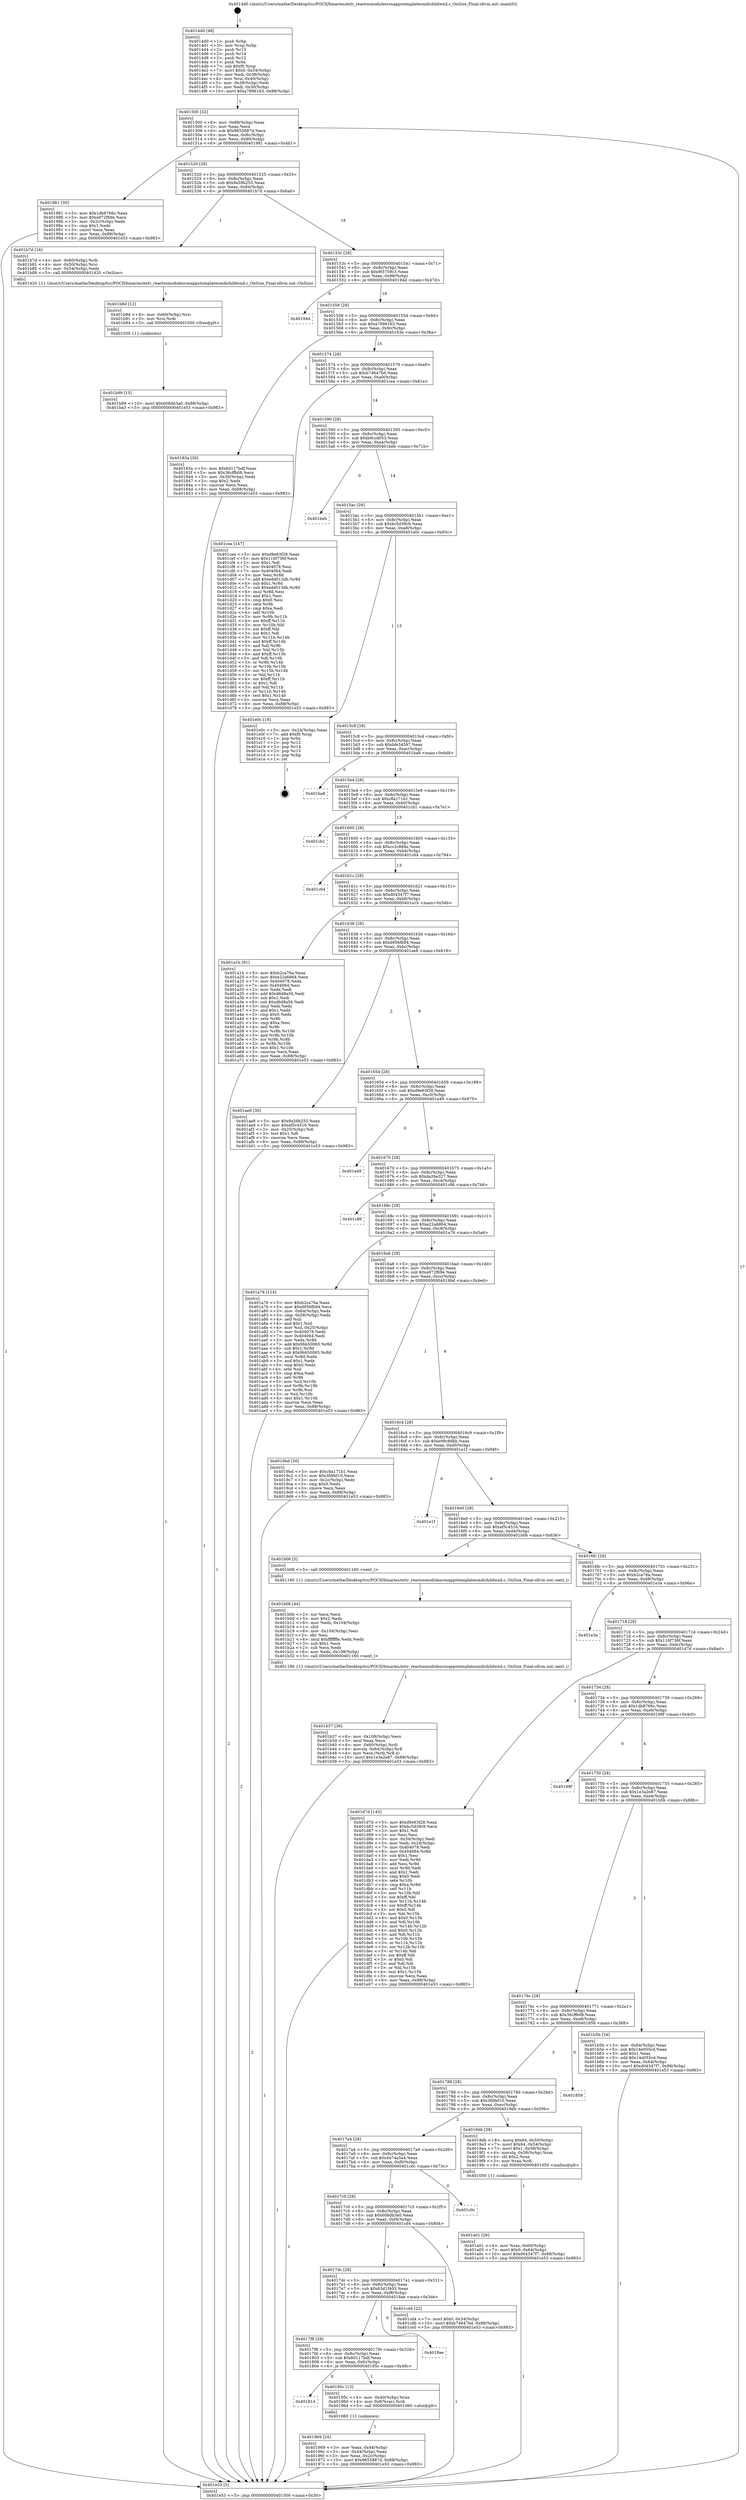 digraph "0x4014d0" {
  label = "0x4014d0 (/mnt/c/Users/mathe/Desktop/tcc/POCII/binaries/extr_reactosmodulesrosappstemplatesmdichildwnd.c_OnSize_Final-ollvm.out::main(0))"
  labelloc = "t"
  node[shape=record]

  Entry [label="",width=0.3,height=0.3,shape=circle,fillcolor=black,style=filled]
  "0x401500" [label="{
     0x401500 [32]\l
     | [instrs]\l
     &nbsp;&nbsp;0x401500 \<+6\>: mov -0x88(%rbp),%eax\l
     &nbsp;&nbsp;0x401506 \<+2\>: mov %eax,%ecx\l
     &nbsp;&nbsp;0x401508 \<+6\>: sub $0x9655887d,%ecx\l
     &nbsp;&nbsp;0x40150e \<+6\>: mov %eax,-0x8c(%rbp)\l
     &nbsp;&nbsp;0x401514 \<+6\>: mov %ecx,-0x90(%rbp)\l
     &nbsp;&nbsp;0x40151a \<+6\>: je 0000000000401981 \<main+0x4b1\>\l
  }"]
  "0x401981" [label="{
     0x401981 [30]\l
     | [instrs]\l
     &nbsp;&nbsp;0x401981 \<+5\>: mov $0x1db8766c,%eax\l
     &nbsp;&nbsp;0x401986 \<+5\>: mov $0xe972f69e,%ecx\l
     &nbsp;&nbsp;0x40198b \<+3\>: mov -0x2c(%rbp),%edx\l
     &nbsp;&nbsp;0x40198e \<+3\>: cmp $0x1,%edx\l
     &nbsp;&nbsp;0x401991 \<+3\>: cmovl %ecx,%eax\l
     &nbsp;&nbsp;0x401994 \<+6\>: mov %eax,-0x88(%rbp)\l
     &nbsp;&nbsp;0x40199a \<+5\>: jmp 0000000000401e53 \<main+0x983\>\l
  }"]
  "0x401520" [label="{
     0x401520 [28]\l
     | [instrs]\l
     &nbsp;&nbsp;0x401520 \<+5\>: jmp 0000000000401525 \<main+0x55\>\l
     &nbsp;&nbsp;0x401525 \<+6\>: mov -0x8c(%rbp),%eax\l
     &nbsp;&nbsp;0x40152b \<+5\>: sub $0x9a59b255,%eax\l
     &nbsp;&nbsp;0x401530 \<+6\>: mov %eax,-0x94(%rbp)\l
     &nbsp;&nbsp;0x401536 \<+6\>: je 0000000000401b7d \<main+0x6ad\>\l
  }"]
  Exit [label="",width=0.3,height=0.3,shape=circle,fillcolor=black,style=filled,peripheries=2]
  "0x401b7d" [label="{
     0x401b7d [16]\l
     | [instrs]\l
     &nbsp;&nbsp;0x401b7d \<+4\>: mov -0x60(%rbp),%rdi\l
     &nbsp;&nbsp;0x401b81 \<+4\>: mov -0x50(%rbp),%rsi\l
     &nbsp;&nbsp;0x401b85 \<+3\>: mov -0x54(%rbp),%edx\l
     &nbsp;&nbsp;0x401b88 \<+5\>: call 0000000000401420 \<OnSize\>\l
     | [calls]\l
     &nbsp;&nbsp;0x401420 \{1\} (/mnt/c/Users/mathe/Desktop/tcc/POCII/binaries/extr_reactosmodulesrosappstemplatesmdichildwnd.c_OnSize_Final-ollvm.out::OnSize)\l
  }"]
  "0x40153c" [label="{
     0x40153c [28]\l
     | [instrs]\l
     &nbsp;&nbsp;0x40153c \<+5\>: jmp 0000000000401541 \<main+0x71\>\l
     &nbsp;&nbsp;0x401541 \<+6\>: mov -0x8c(%rbp),%eax\l
     &nbsp;&nbsp;0x401547 \<+5\>: sub $0x9f3759c3,%eax\l
     &nbsp;&nbsp;0x40154c \<+6\>: mov %eax,-0x98(%rbp)\l
     &nbsp;&nbsp;0x401552 \<+6\>: je 000000000040194d \<main+0x47d\>\l
  }"]
  "0x401b99" [label="{
     0x401b99 [15]\l
     | [instrs]\l
     &nbsp;&nbsp;0x401b99 \<+10\>: movl $0x608db3a0,-0x88(%rbp)\l
     &nbsp;&nbsp;0x401ba3 \<+5\>: jmp 0000000000401e53 \<main+0x983\>\l
  }"]
  "0x40194d" [label="{
     0x40194d\l
  }", style=dashed]
  "0x401558" [label="{
     0x401558 [28]\l
     | [instrs]\l
     &nbsp;&nbsp;0x401558 \<+5\>: jmp 000000000040155d \<main+0x8d\>\l
     &nbsp;&nbsp;0x40155d \<+6\>: mov -0x8c(%rbp),%eax\l
     &nbsp;&nbsp;0x401563 \<+5\>: sub $0xa7896163,%eax\l
     &nbsp;&nbsp;0x401568 \<+6\>: mov %eax,-0x9c(%rbp)\l
     &nbsp;&nbsp;0x40156e \<+6\>: je 000000000040183a \<main+0x36a\>\l
  }"]
  "0x401b8d" [label="{
     0x401b8d [12]\l
     | [instrs]\l
     &nbsp;&nbsp;0x401b8d \<+4\>: mov -0x60(%rbp),%rsi\l
     &nbsp;&nbsp;0x401b91 \<+3\>: mov %rsi,%rdi\l
     &nbsp;&nbsp;0x401b94 \<+5\>: call 0000000000401030 \<free@plt\>\l
     | [calls]\l
     &nbsp;&nbsp;0x401030 \{1\} (unknown)\l
  }"]
  "0x40183a" [label="{
     0x40183a [30]\l
     | [instrs]\l
     &nbsp;&nbsp;0x40183a \<+5\>: mov $0x6d117bdf,%eax\l
     &nbsp;&nbsp;0x40183f \<+5\>: mov $0x36cffb08,%ecx\l
     &nbsp;&nbsp;0x401844 \<+3\>: mov -0x30(%rbp),%edx\l
     &nbsp;&nbsp;0x401847 \<+3\>: cmp $0x2,%edx\l
     &nbsp;&nbsp;0x40184a \<+3\>: cmovne %ecx,%eax\l
     &nbsp;&nbsp;0x40184d \<+6\>: mov %eax,-0x88(%rbp)\l
     &nbsp;&nbsp;0x401853 \<+5\>: jmp 0000000000401e53 \<main+0x983\>\l
  }"]
  "0x401574" [label="{
     0x401574 [28]\l
     | [instrs]\l
     &nbsp;&nbsp;0x401574 \<+5\>: jmp 0000000000401579 \<main+0xa9\>\l
     &nbsp;&nbsp;0x401579 \<+6\>: mov -0x8c(%rbp),%eax\l
     &nbsp;&nbsp;0x40157f \<+5\>: sub $0xb74647bd,%eax\l
     &nbsp;&nbsp;0x401584 \<+6\>: mov %eax,-0xa0(%rbp)\l
     &nbsp;&nbsp;0x40158a \<+6\>: je 0000000000401cea \<main+0x81a\>\l
  }"]
  "0x401e53" [label="{
     0x401e53 [5]\l
     | [instrs]\l
     &nbsp;&nbsp;0x401e53 \<+5\>: jmp 0000000000401500 \<main+0x30\>\l
  }"]
  "0x4014d0" [label="{
     0x4014d0 [48]\l
     | [instrs]\l
     &nbsp;&nbsp;0x4014d0 \<+1\>: push %rbp\l
     &nbsp;&nbsp;0x4014d1 \<+3\>: mov %rsp,%rbp\l
     &nbsp;&nbsp;0x4014d4 \<+2\>: push %r15\l
     &nbsp;&nbsp;0x4014d6 \<+2\>: push %r14\l
     &nbsp;&nbsp;0x4014d8 \<+2\>: push %r12\l
     &nbsp;&nbsp;0x4014da \<+1\>: push %rbx\l
     &nbsp;&nbsp;0x4014db \<+7\>: sub $0xf0,%rsp\l
     &nbsp;&nbsp;0x4014e2 \<+7\>: movl $0x0,-0x34(%rbp)\l
     &nbsp;&nbsp;0x4014e9 \<+3\>: mov %edi,-0x38(%rbp)\l
     &nbsp;&nbsp;0x4014ec \<+4\>: mov %rsi,-0x40(%rbp)\l
     &nbsp;&nbsp;0x4014f0 \<+3\>: mov -0x38(%rbp),%edi\l
     &nbsp;&nbsp;0x4014f3 \<+3\>: mov %edi,-0x30(%rbp)\l
     &nbsp;&nbsp;0x4014f6 \<+10\>: movl $0xa7896163,-0x88(%rbp)\l
  }"]
  "0x401b37" [label="{
     0x401b37 [36]\l
     | [instrs]\l
     &nbsp;&nbsp;0x401b37 \<+6\>: mov -0x108(%rbp),%ecx\l
     &nbsp;&nbsp;0x401b3d \<+3\>: imul %eax,%ecx\l
     &nbsp;&nbsp;0x401b40 \<+4\>: mov -0x60(%rbp),%rdi\l
     &nbsp;&nbsp;0x401b44 \<+4\>: movslq -0x64(%rbp),%r8\l
     &nbsp;&nbsp;0x401b48 \<+4\>: mov %ecx,(%rdi,%r8,4)\l
     &nbsp;&nbsp;0x401b4c \<+10\>: movl $0x1e3a2e87,-0x88(%rbp)\l
     &nbsp;&nbsp;0x401b56 \<+5\>: jmp 0000000000401e53 \<main+0x983\>\l
  }"]
  "0x401cea" [label="{
     0x401cea [147]\l
     | [instrs]\l
     &nbsp;&nbsp;0x401cea \<+5\>: mov $0xd9e63f28,%eax\l
     &nbsp;&nbsp;0x401cef \<+5\>: mov $0x116f736f,%ecx\l
     &nbsp;&nbsp;0x401cf4 \<+2\>: mov $0x1,%dl\l
     &nbsp;&nbsp;0x401cf6 \<+7\>: mov 0x404078,%esi\l
     &nbsp;&nbsp;0x401cfd \<+7\>: mov 0x404064,%edi\l
     &nbsp;&nbsp;0x401d04 \<+3\>: mov %esi,%r8d\l
     &nbsp;&nbsp;0x401d07 \<+7\>: add $0xedd013db,%r8d\l
     &nbsp;&nbsp;0x401d0e \<+4\>: sub $0x1,%r8d\l
     &nbsp;&nbsp;0x401d12 \<+7\>: sub $0xedd013db,%r8d\l
     &nbsp;&nbsp;0x401d19 \<+4\>: imul %r8d,%esi\l
     &nbsp;&nbsp;0x401d1d \<+3\>: and $0x1,%esi\l
     &nbsp;&nbsp;0x401d20 \<+3\>: cmp $0x0,%esi\l
     &nbsp;&nbsp;0x401d23 \<+4\>: sete %r9b\l
     &nbsp;&nbsp;0x401d27 \<+3\>: cmp $0xa,%edi\l
     &nbsp;&nbsp;0x401d2a \<+4\>: setl %r10b\l
     &nbsp;&nbsp;0x401d2e \<+3\>: mov %r9b,%r11b\l
     &nbsp;&nbsp;0x401d31 \<+4\>: xor $0xff,%r11b\l
     &nbsp;&nbsp;0x401d35 \<+3\>: mov %r10b,%bl\l
     &nbsp;&nbsp;0x401d38 \<+3\>: xor $0xff,%bl\l
     &nbsp;&nbsp;0x401d3b \<+3\>: xor $0x1,%dl\l
     &nbsp;&nbsp;0x401d3e \<+3\>: mov %r11b,%r14b\l
     &nbsp;&nbsp;0x401d41 \<+4\>: and $0xff,%r14b\l
     &nbsp;&nbsp;0x401d45 \<+3\>: and %dl,%r9b\l
     &nbsp;&nbsp;0x401d48 \<+3\>: mov %bl,%r15b\l
     &nbsp;&nbsp;0x401d4b \<+4\>: and $0xff,%r15b\l
     &nbsp;&nbsp;0x401d4f \<+3\>: and %dl,%r10b\l
     &nbsp;&nbsp;0x401d52 \<+3\>: or %r9b,%r14b\l
     &nbsp;&nbsp;0x401d55 \<+3\>: or %r10b,%r15b\l
     &nbsp;&nbsp;0x401d58 \<+3\>: xor %r15b,%r14b\l
     &nbsp;&nbsp;0x401d5b \<+3\>: or %bl,%r11b\l
     &nbsp;&nbsp;0x401d5e \<+4\>: xor $0xff,%r11b\l
     &nbsp;&nbsp;0x401d62 \<+3\>: or $0x1,%dl\l
     &nbsp;&nbsp;0x401d65 \<+3\>: and %dl,%r11b\l
     &nbsp;&nbsp;0x401d68 \<+3\>: or %r11b,%r14b\l
     &nbsp;&nbsp;0x401d6b \<+4\>: test $0x1,%r14b\l
     &nbsp;&nbsp;0x401d6f \<+3\>: cmovne %ecx,%eax\l
     &nbsp;&nbsp;0x401d72 \<+6\>: mov %eax,-0x88(%rbp)\l
     &nbsp;&nbsp;0x401d78 \<+5\>: jmp 0000000000401e53 \<main+0x983\>\l
  }"]
  "0x401590" [label="{
     0x401590 [28]\l
     | [instrs]\l
     &nbsp;&nbsp;0x401590 \<+5\>: jmp 0000000000401595 \<main+0xc5\>\l
     &nbsp;&nbsp;0x401595 \<+6\>: mov -0x8c(%rbp),%eax\l
     &nbsp;&nbsp;0x40159b \<+5\>: sub $0xb9ccd053,%eax\l
     &nbsp;&nbsp;0x4015a0 \<+6\>: mov %eax,-0xa4(%rbp)\l
     &nbsp;&nbsp;0x4015a6 \<+6\>: je 0000000000401beb \<main+0x71b\>\l
  }"]
  "0x401b0b" [label="{
     0x401b0b [44]\l
     | [instrs]\l
     &nbsp;&nbsp;0x401b0b \<+2\>: xor %ecx,%ecx\l
     &nbsp;&nbsp;0x401b0d \<+5\>: mov $0x2,%edx\l
     &nbsp;&nbsp;0x401b12 \<+6\>: mov %edx,-0x104(%rbp)\l
     &nbsp;&nbsp;0x401b18 \<+1\>: cltd\l
     &nbsp;&nbsp;0x401b19 \<+6\>: mov -0x104(%rbp),%esi\l
     &nbsp;&nbsp;0x401b1f \<+2\>: idiv %esi\l
     &nbsp;&nbsp;0x401b21 \<+6\>: imul $0xfffffffe,%edx,%edx\l
     &nbsp;&nbsp;0x401b27 \<+3\>: sub $0x1,%ecx\l
     &nbsp;&nbsp;0x401b2a \<+2\>: sub %ecx,%edx\l
     &nbsp;&nbsp;0x401b2c \<+6\>: mov %edx,-0x108(%rbp)\l
     &nbsp;&nbsp;0x401b32 \<+5\>: call 0000000000401160 \<next_i\>\l
     | [calls]\l
     &nbsp;&nbsp;0x401160 \{1\} (/mnt/c/Users/mathe/Desktop/tcc/POCII/binaries/extr_reactosmodulesrosappstemplatesmdichildwnd.c_OnSize_Final-ollvm.out::next_i)\l
  }"]
  "0x401beb" [label="{
     0x401beb\l
  }", style=dashed]
  "0x4015ac" [label="{
     0x4015ac [28]\l
     | [instrs]\l
     &nbsp;&nbsp;0x4015ac \<+5\>: jmp 00000000004015b1 \<main+0xe1\>\l
     &nbsp;&nbsp;0x4015b1 \<+6\>: mov -0x8c(%rbp),%eax\l
     &nbsp;&nbsp;0x4015b7 \<+5\>: sub $0xbc5d39c9,%eax\l
     &nbsp;&nbsp;0x4015bc \<+6\>: mov %eax,-0xa8(%rbp)\l
     &nbsp;&nbsp;0x4015c2 \<+6\>: je 0000000000401e0c \<main+0x93c\>\l
  }"]
  "0x401a01" [label="{
     0x401a01 [26]\l
     | [instrs]\l
     &nbsp;&nbsp;0x401a01 \<+4\>: mov %rax,-0x60(%rbp)\l
     &nbsp;&nbsp;0x401a05 \<+7\>: movl $0x0,-0x64(%rbp)\l
     &nbsp;&nbsp;0x401a0c \<+10\>: movl $0xd04347f7,-0x88(%rbp)\l
     &nbsp;&nbsp;0x401a16 \<+5\>: jmp 0000000000401e53 \<main+0x983\>\l
  }"]
  "0x401e0c" [label="{
     0x401e0c [19]\l
     | [instrs]\l
     &nbsp;&nbsp;0x401e0c \<+3\>: mov -0x24(%rbp),%eax\l
     &nbsp;&nbsp;0x401e0f \<+7\>: add $0xf0,%rsp\l
     &nbsp;&nbsp;0x401e16 \<+1\>: pop %rbx\l
     &nbsp;&nbsp;0x401e17 \<+2\>: pop %r12\l
     &nbsp;&nbsp;0x401e19 \<+2\>: pop %r14\l
     &nbsp;&nbsp;0x401e1b \<+2\>: pop %r15\l
     &nbsp;&nbsp;0x401e1d \<+1\>: pop %rbp\l
     &nbsp;&nbsp;0x401e1e \<+1\>: ret\l
  }"]
  "0x4015c8" [label="{
     0x4015c8 [28]\l
     | [instrs]\l
     &nbsp;&nbsp;0x4015c8 \<+5\>: jmp 00000000004015cd \<main+0xfd\>\l
     &nbsp;&nbsp;0x4015cd \<+6\>: mov -0x8c(%rbp),%eax\l
     &nbsp;&nbsp;0x4015d3 \<+5\>: sub $0xbfe34597,%eax\l
     &nbsp;&nbsp;0x4015d8 \<+6\>: mov %eax,-0xac(%rbp)\l
     &nbsp;&nbsp;0x4015de \<+6\>: je 0000000000401ba8 \<main+0x6d8\>\l
  }"]
  "0x401969" [label="{
     0x401969 [24]\l
     | [instrs]\l
     &nbsp;&nbsp;0x401969 \<+3\>: mov %eax,-0x44(%rbp)\l
     &nbsp;&nbsp;0x40196c \<+3\>: mov -0x44(%rbp),%eax\l
     &nbsp;&nbsp;0x40196f \<+3\>: mov %eax,-0x2c(%rbp)\l
     &nbsp;&nbsp;0x401972 \<+10\>: movl $0x9655887d,-0x88(%rbp)\l
     &nbsp;&nbsp;0x40197c \<+5\>: jmp 0000000000401e53 \<main+0x983\>\l
  }"]
  "0x401ba8" [label="{
     0x401ba8\l
  }", style=dashed]
  "0x4015e4" [label="{
     0x4015e4 [28]\l
     | [instrs]\l
     &nbsp;&nbsp;0x4015e4 \<+5\>: jmp 00000000004015e9 \<main+0x119\>\l
     &nbsp;&nbsp;0x4015e9 \<+6\>: mov -0x8c(%rbp),%eax\l
     &nbsp;&nbsp;0x4015ef \<+5\>: sub $0xc8a171b1,%eax\l
     &nbsp;&nbsp;0x4015f4 \<+6\>: mov %eax,-0xb0(%rbp)\l
     &nbsp;&nbsp;0x4015fa \<+6\>: je 0000000000401cb1 \<main+0x7e1\>\l
  }"]
  "0x401814" [label="{
     0x401814\l
  }", style=dashed]
  "0x401cb1" [label="{
     0x401cb1\l
  }", style=dashed]
  "0x401600" [label="{
     0x401600 [28]\l
     | [instrs]\l
     &nbsp;&nbsp;0x401600 \<+5\>: jmp 0000000000401605 \<main+0x135\>\l
     &nbsp;&nbsp;0x401605 \<+6\>: mov -0x8c(%rbp),%eax\l
     &nbsp;&nbsp;0x40160b \<+5\>: sub $0xcc2c884e,%eax\l
     &nbsp;&nbsp;0x401610 \<+6\>: mov %eax,-0xb4(%rbp)\l
     &nbsp;&nbsp;0x401616 \<+6\>: je 0000000000401c64 \<main+0x794\>\l
  }"]
  "0x40195c" [label="{
     0x40195c [13]\l
     | [instrs]\l
     &nbsp;&nbsp;0x40195c \<+4\>: mov -0x40(%rbp),%rax\l
     &nbsp;&nbsp;0x401960 \<+4\>: mov 0x8(%rax),%rdi\l
     &nbsp;&nbsp;0x401964 \<+5\>: call 0000000000401060 \<atoi@plt\>\l
     | [calls]\l
     &nbsp;&nbsp;0x401060 \{1\} (unknown)\l
  }"]
  "0x401c64" [label="{
     0x401c64\l
  }", style=dashed]
  "0x40161c" [label="{
     0x40161c [28]\l
     | [instrs]\l
     &nbsp;&nbsp;0x40161c \<+5\>: jmp 0000000000401621 \<main+0x151\>\l
     &nbsp;&nbsp;0x401621 \<+6\>: mov -0x8c(%rbp),%eax\l
     &nbsp;&nbsp;0x401627 \<+5\>: sub $0xd04347f7,%eax\l
     &nbsp;&nbsp;0x40162c \<+6\>: mov %eax,-0xb8(%rbp)\l
     &nbsp;&nbsp;0x401632 \<+6\>: je 0000000000401a1b \<main+0x54b\>\l
  }"]
  "0x4017f8" [label="{
     0x4017f8 [28]\l
     | [instrs]\l
     &nbsp;&nbsp;0x4017f8 \<+5\>: jmp 00000000004017fd \<main+0x32d\>\l
     &nbsp;&nbsp;0x4017fd \<+6\>: mov -0x8c(%rbp),%eax\l
     &nbsp;&nbsp;0x401803 \<+5\>: sub $0x6d117bdf,%eax\l
     &nbsp;&nbsp;0x401808 \<+6\>: mov %eax,-0xfc(%rbp)\l
     &nbsp;&nbsp;0x40180e \<+6\>: je 000000000040195c \<main+0x48c\>\l
  }"]
  "0x401a1b" [label="{
     0x401a1b [91]\l
     | [instrs]\l
     &nbsp;&nbsp;0x401a1b \<+5\>: mov $0xb2ca76a,%eax\l
     &nbsp;&nbsp;0x401a20 \<+5\>: mov $0xe22a6864,%ecx\l
     &nbsp;&nbsp;0x401a25 \<+7\>: mov 0x404078,%edx\l
     &nbsp;&nbsp;0x401a2c \<+7\>: mov 0x404064,%esi\l
     &nbsp;&nbsp;0x401a33 \<+2\>: mov %edx,%edi\l
     &nbsp;&nbsp;0x401a35 \<+6\>: add $0xd6d8a56,%edi\l
     &nbsp;&nbsp;0x401a3b \<+3\>: sub $0x1,%edi\l
     &nbsp;&nbsp;0x401a3e \<+6\>: sub $0xd6d8a56,%edi\l
     &nbsp;&nbsp;0x401a44 \<+3\>: imul %edi,%edx\l
     &nbsp;&nbsp;0x401a47 \<+3\>: and $0x1,%edx\l
     &nbsp;&nbsp;0x401a4a \<+3\>: cmp $0x0,%edx\l
     &nbsp;&nbsp;0x401a4d \<+4\>: sete %r8b\l
     &nbsp;&nbsp;0x401a51 \<+3\>: cmp $0xa,%esi\l
     &nbsp;&nbsp;0x401a54 \<+4\>: setl %r9b\l
     &nbsp;&nbsp;0x401a58 \<+3\>: mov %r8b,%r10b\l
     &nbsp;&nbsp;0x401a5b \<+3\>: and %r9b,%r10b\l
     &nbsp;&nbsp;0x401a5e \<+3\>: xor %r9b,%r8b\l
     &nbsp;&nbsp;0x401a61 \<+3\>: or %r8b,%r10b\l
     &nbsp;&nbsp;0x401a64 \<+4\>: test $0x1,%r10b\l
     &nbsp;&nbsp;0x401a68 \<+3\>: cmovne %ecx,%eax\l
     &nbsp;&nbsp;0x401a6b \<+6\>: mov %eax,-0x88(%rbp)\l
     &nbsp;&nbsp;0x401a71 \<+5\>: jmp 0000000000401e53 \<main+0x983\>\l
  }"]
  "0x401638" [label="{
     0x401638 [28]\l
     | [instrs]\l
     &nbsp;&nbsp;0x401638 \<+5\>: jmp 000000000040163d \<main+0x16d\>\l
     &nbsp;&nbsp;0x40163d \<+6\>: mov -0x8c(%rbp),%eax\l
     &nbsp;&nbsp;0x401643 \<+5\>: sub $0xd956fb94,%eax\l
     &nbsp;&nbsp;0x401648 \<+6\>: mov %eax,-0xbc(%rbp)\l
     &nbsp;&nbsp;0x40164e \<+6\>: je 0000000000401ae8 \<main+0x618\>\l
  }"]
  "0x4018ae" [label="{
     0x4018ae\l
  }", style=dashed]
  "0x401ae8" [label="{
     0x401ae8 [30]\l
     | [instrs]\l
     &nbsp;&nbsp;0x401ae8 \<+5\>: mov $0x9a59b255,%eax\l
     &nbsp;&nbsp;0x401aed \<+5\>: mov $0xef5c4516,%ecx\l
     &nbsp;&nbsp;0x401af2 \<+3\>: mov -0x25(%rbp),%dl\l
     &nbsp;&nbsp;0x401af5 \<+3\>: test $0x1,%dl\l
     &nbsp;&nbsp;0x401af8 \<+3\>: cmovne %ecx,%eax\l
     &nbsp;&nbsp;0x401afb \<+6\>: mov %eax,-0x88(%rbp)\l
     &nbsp;&nbsp;0x401b01 \<+5\>: jmp 0000000000401e53 \<main+0x983\>\l
  }"]
  "0x401654" [label="{
     0x401654 [28]\l
     | [instrs]\l
     &nbsp;&nbsp;0x401654 \<+5\>: jmp 0000000000401659 \<main+0x189\>\l
     &nbsp;&nbsp;0x401659 \<+6\>: mov -0x8c(%rbp),%eax\l
     &nbsp;&nbsp;0x40165f \<+5\>: sub $0xd9e63f28,%eax\l
     &nbsp;&nbsp;0x401664 \<+6\>: mov %eax,-0xc0(%rbp)\l
     &nbsp;&nbsp;0x40166a \<+6\>: je 0000000000401e49 \<main+0x979\>\l
  }"]
  "0x4017dc" [label="{
     0x4017dc [28]\l
     | [instrs]\l
     &nbsp;&nbsp;0x4017dc \<+5\>: jmp 00000000004017e1 \<main+0x311\>\l
     &nbsp;&nbsp;0x4017e1 \<+6\>: mov -0x8c(%rbp),%eax\l
     &nbsp;&nbsp;0x4017e7 \<+5\>: sub $0x63d1f403,%eax\l
     &nbsp;&nbsp;0x4017ec \<+6\>: mov %eax,-0xf8(%rbp)\l
     &nbsp;&nbsp;0x4017f2 \<+6\>: je 00000000004018ae \<main+0x3de\>\l
  }"]
  "0x401e49" [label="{
     0x401e49\l
  }", style=dashed]
  "0x401670" [label="{
     0x401670 [28]\l
     | [instrs]\l
     &nbsp;&nbsp;0x401670 \<+5\>: jmp 0000000000401675 \<main+0x1a5\>\l
     &nbsp;&nbsp;0x401675 \<+6\>: mov -0x8c(%rbp),%eax\l
     &nbsp;&nbsp;0x40167b \<+5\>: sub $0xda26e327,%eax\l
     &nbsp;&nbsp;0x401680 \<+6\>: mov %eax,-0xc4(%rbp)\l
     &nbsp;&nbsp;0x401686 \<+6\>: je 0000000000401c86 \<main+0x7b6\>\l
  }"]
  "0x401cd4" [label="{
     0x401cd4 [22]\l
     | [instrs]\l
     &nbsp;&nbsp;0x401cd4 \<+7\>: movl $0x0,-0x34(%rbp)\l
     &nbsp;&nbsp;0x401cdb \<+10\>: movl $0xb74647bd,-0x88(%rbp)\l
     &nbsp;&nbsp;0x401ce5 \<+5\>: jmp 0000000000401e53 \<main+0x983\>\l
  }"]
  "0x401c86" [label="{
     0x401c86\l
  }", style=dashed]
  "0x40168c" [label="{
     0x40168c [28]\l
     | [instrs]\l
     &nbsp;&nbsp;0x40168c \<+5\>: jmp 0000000000401691 \<main+0x1c1\>\l
     &nbsp;&nbsp;0x401691 \<+6\>: mov -0x8c(%rbp),%eax\l
     &nbsp;&nbsp;0x401697 \<+5\>: sub $0xe22a6864,%eax\l
     &nbsp;&nbsp;0x40169c \<+6\>: mov %eax,-0xc8(%rbp)\l
     &nbsp;&nbsp;0x4016a2 \<+6\>: je 0000000000401a76 \<main+0x5a6\>\l
  }"]
  "0x4017c0" [label="{
     0x4017c0 [28]\l
     | [instrs]\l
     &nbsp;&nbsp;0x4017c0 \<+5\>: jmp 00000000004017c5 \<main+0x2f5\>\l
     &nbsp;&nbsp;0x4017c5 \<+6\>: mov -0x8c(%rbp),%eax\l
     &nbsp;&nbsp;0x4017cb \<+5\>: sub $0x608db3a0,%eax\l
     &nbsp;&nbsp;0x4017d0 \<+6\>: mov %eax,-0xf4(%rbp)\l
     &nbsp;&nbsp;0x4017d6 \<+6\>: je 0000000000401cd4 \<main+0x804\>\l
  }"]
  "0x401a76" [label="{
     0x401a76 [114]\l
     | [instrs]\l
     &nbsp;&nbsp;0x401a76 \<+5\>: mov $0xb2ca76a,%eax\l
     &nbsp;&nbsp;0x401a7b \<+5\>: mov $0xd956fb94,%ecx\l
     &nbsp;&nbsp;0x401a80 \<+3\>: mov -0x64(%rbp),%edx\l
     &nbsp;&nbsp;0x401a83 \<+3\>: cmp -0x58(%rbp),%edx\l
     &nbsp;&nbsp;0x401a86 \<+4\>: setl %sil\l
     &nbsp;&nbsp;0x401a8a \<+4\>: and $0x1,%sil\l
     &nbsp;&nbsp;0x401a8e \<+4\>: mov %sil,-0x25(%rbp)\l
     &nbsp;&nbsp;0x401a92 \<+7\>: mov 0x404078,%edx\l
     &nbsp;&nbsp;0x401a99 \<+7\>: mov 0x404064,%edi\l
     &nbsp;&nbsp;0x401aa0 \<+3\>: mov %edx,%r8d\l
     &nbsp;&nbsp;0x401aa3 \<+7\>: add $0x9bb50065,%r8d\l
     &nbsp;&nbsp;0x401aaa \<+4\>: sub $0x1,%r8d\l
     &nbsp;&nbsp;0x401aae \<+7\>: sub $0x9bb50065,%r8d\l
     &nbsp;&nbsp;0x401ab5 \<+4\>: imul %r8d,%edx\l
     &nbsp;&nbsp;0x401ab9 \<+3\>: and $0x1,%edx\l
     &nbsp;&nbsp;0x401abc \<+3\>: cmp $0x0,%edx\l
     &nbsp;&nbsp;0x401abf \<+4\>: sete %sil\l
     &nbsp;&nbsp;0x401ac3 \<+3\>: cmp $0xa,%edi\l
     &nbsp;&nbsp;0x401ac6 \<+4\>: setl %r9b\l
     &nbsp;&nbsp;0x401aca \<+3\>: mov %sil,%r10b\l
     &nbsp;&nbsp;0x401acd \<+3\>: and %r9b,%r10b\l
     &nbsp;&nbsp;0x401ad0 \<+3\>: xor %r9b,%sil\l
     &nbsp;&nbsp;0x401ad3 \<+3\>: or %sil,%r10b\l
     &nbsp;&nbsp;0x401ad6 \<+4\>: test $0x1,%r10b\l
     &nbsp;&nbsp;0x401ada \<+3\>: cmovne %ecx,%eax\l
     &nbsp;&nbsp;0x401add \<+6\>: mov %eax,-0x88(%rbp)\l
     &nbsp;&nbsp;0x401ae3 \<+5\>: jmp 0000000000401e53 \<main+0x983\>\l
  }"]
  "0x4016a8" [label="{
     0x4016a8 [28]\l
     | [instrs]\l
     &nbsp;&nbsp;0x4016a8 \<+5\>: jmp 00000000004016ad \<main+0x1dd\>\l
     &nbsp;&nbsp;0x4016ad \<+6\>: mov -0x8c(%rbp),%eax\l
     &nbsp;&nbsp;0x4016b3 \<+5\>: sub $0xe972f69e,%eax\l
     &nbsp;&nbsp;0x4016b8 \<+6\>: mov %eax,-0xcc(%rbp)\l
     &nbsp;&nbsp;0x4016be \<+6\>: je 00000000004019bd \<main+0x4ed\>\l
  }"]
  "0x401c0c" [label="{
     0x401c0c\l
  }", style=dashed]
  "0x4019bd" [label="{
     0x4019bd [30]\l
     | [instrs]\l
     &nbsp;&nbsp;0x4019bd \<+5\>: mov $0xc8a171b1,%eax\l
     &nbsp;&nbsp;0x4019c2 \<+5\>: mov $0x3fdfef10,%ecx\l
     &nbsp;&nbsp;0x4019c7 \<+3\>: mov -0x2c(%rbp),%edx\l
     &nbsp;&nbsp;0x4019ca \<+3\>: cmp $0x0,%edx\l
     &nbsp;&nbsp;0x4019cd \<+3\>: cmove %ecx,%eax\l
     &nbsp;&nbsp;0x4019d0 \<+6\>: mov %eax,-0x88(%rbp)\l
     &nbsp;&nbsp;0x4019d6 \<+5\>: jmp 0000000000401e53 \<main+0x983\>\l
  }"]
  "0x4016c4" [label="{
     0x4016c4 [28]\l
     | [instrs]\l
     &nbsp;&nbsp;0x4016c4 \<+5\>: jmp 00000000004016c9 \<main+0x1f9\>\l
     &nbsp;&nbsp;0x4016c9 \<+6\>: mov -0x8c(%rbp),%eax\l
     &nbsp;&nbsp;0x4016cf \<+5\>: sub $0xe99c8dbb,%eax\l
     &nbsp;&nbsp;0x4016d4 \<+6\>: mov %eax,-0xd0(%rbp)\l
     &nbsp;&nbsp;0x4016da \<+6\>: je 0000000000401e1f \<main+0x94f\>\l
  }"]
  "0x4017a4" [label="{
     0x4017a4 [28]\l
     | [instrs]\l
     &nbsp;&nbsp;0x4017a4 \<+5\>: jmp 00000000004017a9 \<main+0x2d9\>\l
     &nbsp;&nbsp;0x4017a9 \<+6\>: mov -0x8c(%rbp),%eax\l
     &nbsp;&nbsp;0x4017af \<+5\>: sub $0x4474a5a4,%eax\l
     &nbsp;&nbsp;0x4017b4 \<+6\>: mov %eax,-0xf0(%rbp)\l
     &nbsp;&nbsp;0x4017ba \<+6\>: je 0000000000401c0c \<main+0x73c\>\l
  }"]
  "0x401e1f" [label="{
     0x401e1f\l
  }", style=dashed]
  "0x4016e0" [label="{
     0x4016e0 [28]\l
     | [instrs]\l
     &nbsp;&nbsp;0x4016e0 \<+5\>: jmp 00000000004016e5 \<main+0x215\>\l
     &nbsp;&nbsp;0x4016e5 \<+6\>: mov -0x8c(%rbp),%eax\l
     &nbsp;&nbsp;0x4016eb \<+5\>: sub $0xef5c4516,%eax\l
     &nbsp;&nbsp;0x4016f0 \<+6\>: mov %eax,-0xd4(%rbp)\l
     &nbsp;&nbsp;0x4016f6 \<+6\>: je 0000000000401b06 \<main+0x636\>\l
  }"]
  "0x4019db" [label="{
     0x4019db [38]\l
     | [instrs]\l
     &nbsp;&nbsp;0x4019db \<+8\>: movq $0x64,-0x50(%rbp)\l
     &nbsp;&nbsp;0x4019e3 \<+7\>: movl $0x64,-0x54(%rbp)\l
     &nbsp;&nbsp;0x4019ea \<+7\>: movl $0x1,-0x58(%rbp)\l
     &nbsp;&nbsp;0x4019f1 \<+4\>: movslq -0x58(%rbp),%rax\l
     &nbsp;&nbsp;0x4019f5 \<+4\>: shl $0x2,%rax\l
     &nbsp;&nbsp;0x4019f9 \<+3\>: mov %rax,%rdi\l
     &nbsp;&nbsp;0x4019fc \<+5\>: call 0000000000401050 \<malloc@plt\>\l
     | [calls]\l
     &nbsp;&nbsp;0x401050 \{1\} (unknown)\l
  }"]
  "0x401b06" [label="{
     0x401b06 [5]\l
     | [instrs]\l
     &nbsp;&nbsp;0x401b06 \<+5\>: call 0000000000401160 \<next_i\>\l
     | [calls]\l
     &nbsp;&nbsp;0x401160 \{1\} (/mnt/c/Users/mathe/Desktop/tcc/POCII/binaries/extr_reactosmodulesrosappstemplatesmdichildwnd.c_OnSize_Final-ollvm.out::next_i)\l
  }"]
  "0x4016fc" [label="{
     0x4016fc [28]\l
     | [instrs]\l
     &nbsp;&nbsp;0x4016fc \<+5\>: jmp 0000000000401701 \<main+0x231\>\l
     &nbsp;&nbsp;0x401701 \<+6\>: mov -0x8c(%rbp),%eax\l
     &nbsp;&nbsp;0x401707 \<+5\>: sub $0xb2ca76a,%eax\l
     &nbsp;&nbsp;0x40170c \<+6\>: mov %eax,-0xd8(%rbp)\l
     &nbsp;&nbsp;0x401712 \<+6\>: je 0000000000401e3a \<main+0x96a\>\l
  }"]
  "0x401788" [label="{
     0x401788 [28]\l
     | [instrs]\l
     &nbsp;&nbsp;0x401788 \<+5\>: jmp 000000000040178d \<main+0x2bd\>\l
     &nbsp;&nbsp;0x40178d \<+6\>: mov -0x8c(%rbp),%eax\l
     &nbsp;&nbsp;0x401793 \<+5\>: sub $0x3fdfef10,%eax\l
     &nbsp;&nbsp;0x401798 \<+6\>: mov %eax,-0xec(%rbp)\l
     &nbsp;&nbsp;0x40179e \<+6\>: je 00000000004019db \<main+0x50b\>\l
  }"]
  "0x401e3a" [label="{
     0x401e3a\l
  }", style=dashed]
  "0x401718" [label="{
     0x401718 [28]\l
     | [instrs]\l
     &nbsp;&nbsp;0x401718 \<+5\>: jmp 000000000040171d \<main+0x24d\>\l
     &nbsp;&nbsp;0x40171d \<+6\>: mov -0x8c(%rbp),%eax\l
     &nbsp;&nbsp;0x401723 \<+5\>: sub $0x116f736f,%eax\l
     &nbsp;&nbsp;0x401728 \<+6\>: mov %eax,-0xdc(%rbp)\l
     &nbsp;&nbsp;0x40172e \<+6\>: je 0000000000401d7d \<main+0x8ad\>\l
  }"]
  "0x401858" [label="{
     0x401858\l
  }", style=dashed]
  "0x401d7d" [label="{
     0x401d7d [143]\l
     | [instrs]\l
     &nbsp;&nbsp;0x401d7d \<+5\>: mov $0xd9e63f28,%eax\l
     &nbsp;&nbsp;0x401d82 \<+5\>: mov $0xbc5d39c9,%ecx\l
     &nbsp;&nbsp;0x401d87 \<+2\>: mov $0x1,%dl\l
     &nbsp;&nbsp;0x401d89 \<+2\>: xor %esi,%esi\l
     &nbsp;&nbsp;0x401d8b \<+3\>: mov -0x34(%rbp),%edi\l
     &nbsp;&nbsp;0x401d8e \<+3\>: mov %edi,-0x24(%rbp)\l
     &nbsp;&nbsp;0x401d91 \<+7\>: mov 0x404078,%edi\l
     &nbsp;&nbsp;0x401d98 \<+8\>: mov 0x404064,%r8d\l
     &nbsp;&nbsp;0x401da0 \<+3\>: sub $0x1,%esi\l
     &nbsp;&nbsp;0x401da3 \<+3\>: mov %edi,%r9d\l
     &nbsp;&nbsp;0x401da6 \<+3\>: add %esi,%r9d\l
     &nbsp;&nbsp;0x401da9 \<+4\>: imul %r9d,%edi\l
     &nbsp;&nbsp;0x401dad \<+3\>: and $0x1,%edi\l
     &nbsp;&nbsp;0x401db0 \<+3\>: cmp $0x0,%edi\l
     &nbsp;&nbsp;0x401db3 \<+4\>: sete %r10b\l
     &nbsp;&nbsp;0x401db7 \<+4\>: cmp $0xa,%r8d\l
     &nbsp;&nbsp;0x401dbb \<+4\>: setl %r11b\l
     &nbsp;&nbsp;0x401dbf \<+3\>: mov %r10b,%bl\l
     &nbsp;&nbsp;0x401dc2 \<+3\>: xor $0xff,%bl\l
     &nbsp;&nbsp;0x401dc5 \<+3\>: mov %r11b,%r14b\l
     &nbsp;&nbsp;0x401dc8 \<+4\>: xor $0xff,%r14b\l
     &nbsp;&nbsp;0x401dcc \<+3\>: xor $0x0,%dl\l
     &nbsp;&nbsp;0x401dcf \<+3\>: mov %bl,%r15b\l
     &nbsp;&nbsp;0x401dd2 \<+4\>: and $0x0,%r15b\l
     &nbsp;&nbsp;0x401dd6 \<+3\>: and %dl,%r10b\l
     &nbsp;&nbsp;0x401dd9 \<+3\>: mov %r14b,%r12b\l
     &nbsp;&nbsp;0x401ddc \<+4\>: and $0x0,%r12b\l
     &nbsp;&nbsp;0x401de0 \<+3\>: and %dl,%r11b\l
     &nbsp;&nbsp;0x401de3 \<+3\>: or %r10b,%r15b\l
     &nbsp;&nbsp;0x401de6 \<+3\>: or %r11b,%r12b\l
     &nbsp;&nbsp;0x401de9 \<+3\>: xor %r12b,%r15b\l
     &nbsp;&nbsp;0x401dec \<+3\>: or %r14b,%bl\l
     &nbsp;&nbsp;0x401def \<+3\>: xor $0xff,%bl\l
     &nbsp;&nbsp;0x401df2 \<+3\>: or $0x0,%dl\l
     &nbsp;&nbsp;0x401df5 \<+2\>: and %dl,%bl\l
     &nbsp;&nbsp;0x401df7 \<+3\>: or %bl,%r15b\l
     &nbsp;&nbsp;0x401dfa \<+4\>: test $0x1,%r15b\l
     &nbsp;&nbsp;0x401dfe \<+3\>: cmovne %ecx,%eax\l
     &nbsp;&nbsp;0x401e01 \<+6\>: mov %eax,-0x88(%rbp)\l
     &nbsp;&nbsp;0x401e07 \<+5\>: jmp 0000000000401e53 \<main+0x983\>\l
  }"]
  "0x401734" [label="{
     0x401734 [28]\l
     | [instrs]\l
     &nbsp;&nbsp;0x401734 \<+5\>: jmp 0000000000401739 \<main+0x269\>\l
     &nbsp;&nbsp;0x401739 \<+6\>: mov -0x8c(%rbp),%eax\l
     &nbsp;&nbsp;0x40173f \<+5\>: sub $0x1db8766c,%eax\l
     &nbsp;&nbsp;0x401744 \<+6\>: mov %eax,-0xe0(%rbp)\l
     &nbsp;&nbsp;0x40174a \<+6\>: je 000000000040199f \<main+0x4cf\>\l
  }"]
  "0x40176c" [label="{
     0x40176c [28]\l
     | [instrs]\l
     &nbsp;&nbsp;0x40176c \<+5\>: jmp 0000000000401771 \<main+0x2a1\>\l
     &nbsp;&nbsp;0x401771 \<+6\>: mov -0x8c(%rbp),%eax\l
     &nbsp;&nbsp;0x401777 \<+5\>: sub $0x36cffb08,%eax\l
     &nbsp;&nbsp;0x40177c \<+6\>: mov %eax,-0xe8(%rbp)\l
     &nbsp;&nbsp;0x401782 \<+6\>: je 0000000000401858 \<main+0x388\>\l
  }"]
  "0x40199f" [label="{
     0x40199f\l
  }", style=dashed]
  "0x401750" [label="{
     0x401750 [28]\l
     | [instrs]\l
     &nbsp;&nbsp;0x401750 \<+5\>: jmp 0000000000401755 \<main+0x285\>\l
     &nbsp;&nbsp;0x401755 \<+6\>: mov -0x8c(%rbp),%eax\l
     &nbsp;&nbsp;0x40175b \<+5\>: sub $0x1e3a2e87,%eax\l
     &nbsp;&nbsp;0x401760 \<+6\>: mov %eax,-0xe4(%rbp)\l
     &nbsp;&nbsp;0x401766 \<+6\>: je 0000000000401b5b \<main+0x68b\>\l
  }"]
  "0x401b5b" [label="{
     0x401b5b [34]\l
     | [instrs]\l
     &nbsp;&nbsp;0x401b5b \<+3\>: mov -0x64(%rbp),%eax\l
     &nbsp;&nbsp;0x401b5e \<+5\>: sub $0x14e055cd,%eax\l
     &nbsp;&nbsp;0x401b63 \<+3\>: add $0x1,%eax\l
     &nbsp;&nbsp;0x401b66 \<+5\>: add $0x14e055cd,%eax\l
     &nbsp;&nbsp;0x401b6b \<+3\>: mov %eax,-0x64(%rbp)\l
     &nbsp;&nbsp;0x401b6e \<+10\>: movl $0xd04347f7,-0x88(%rbp)\l
     &nbsp;&nbsp;0x401b78 \<+5\>: jmp 0000000000401e53 \<main+0x983\>\l
  }"]
  Entry -> "0x4014d0" [label=" 1"]
  "0x401500" -> "0x401981" [label=" 1"]
  "0x401500" -> "0x401520" [label=" 17"]
  "0x401e0c" -> Exit [label=" 1"]
  "0x401520" -> "0x401b7d" [label=" 1"]
  "0x401520" -> "0x40153c" [label=" 16"]
  "0x401d7d" -> "0x401e53" [label=" 1"]
  "0x40153c" -> "0x40194d" [label=" 0"]
  "0x40153c" -> "0x401558" [label=" 16"]
  "0x401cea" -> "0x401e53" [label=" 1"]
  "0x401558" -> "0x40183a" [label=" 1"]
  "0x401558" -> "0x401574" [label=" 15"]
  "0x40183a" -> "0x401e53" [label=" 1"]
  "0x4014d0" -> "0x401500" [label=" 1"]
  "0x401e53" -> "0x401500" [label=" 17"]
  "0x401cd4" -> "0x401e53" [label=" 1"]
  "0x401574" -> "0x401cea" [label=" 1"]
  "0x401574" -> "0x401590" [label=" 14"]
  "0x401b99" -> "0x401e53" [label=" 1"]
  "0x401590" -> "0x401beb" [label=" 0"]
  "0x401590" -> "0x4015ac" [label=" 14"]
  "0x401b8d" -> "0x401b99" [label=" 1"]
  "0x4015ac" -> "0x401e0c" [label=" 1"]
  "0x4015ac" -> "0x4015c8" [label=" 13"]
  "0x401b7d" -> "0x401b8d" [label=" 1"]
  "0x4015c8" -> "0x401ba8" [label=" 0"]
  "0x4015c8" -> "0x4015e4" [label=" 13"]
  "0x401b5b" -> "0x401e53" [label=" 1"]
  "0x4015e4" -> "0x401cb1" [label=" 0"]
  "0x4015e4" -> "0x401600" [label=" 13"]
  "0x401b37" -> "0x401e53" [label=" 1"]
  "0x401600" -> "0x401c64" [label=" 0"]
  "0x401600" -> "0x40161c" [label=" 13"]
  "0x401b0b" -> "0x401b37" [label=" 1"]
  "0x40161c" -> "0x401a1b" [label=" 2"]
  "0x40161c" -> "0x401638" [label=" 11"]
  "0x401ae8" -> "0x401e53" [label=" 2"]
  "0x401638" -> "0x401ae8" [label=" 2"]
  "0x401638" -> "0x401654" [label=" 9"]
  "0x401a76" -> "0x401e53" [label=" 2"]
  "0x401654" -> "0x401e49" [label=" 0"]
  "0x401654" -> "0x401670" [label=" 9"]
  "0x401a01" -> "0x401e53" [label=" 1"]
  "0x401670" -> "0x401c86" [label=" 0"]
  "0x401670" -> "0x40168c" [label=" 9"]
  "0x4019db" -> "0x401a01" [label=" 1"]
  "0x40168c" -> "0x401a76" [label=" 2"]
  "0x40168c" -> "0x4016a8" [label=" 7"]
  "0x401981" -> "0x401e53" [label=" 1"]
  "0x4016a8" -> "0x4019bd" [label=" 1"]
  "0x4016a8" -> "0x4016c4" [label=" 6"]
  "0x401969" -> "0x401e53" [label=" 1"]
  "0x4016c4" -> "0x401e1f" [label=" 0"]
  "0x4016c4" -> "0x4016e0" [label=" 6"]
  "0x4017f8" -> "0x401814" [label=" 0"]
  "0x4016e0" -> "0x401b06" [label=" 1"]
  "0x4016e0" -> "0x4016fc" [label=" 5"]
  "0x4017f8" -> "0x40195c" [label=" 1"]
  "0x4016fc" -> "0x401e3a" [label=" 0"]
  "0x4016fc" -> "0x401718" [label=" 5"]
  "0x4017dc" -> "0x4017f8" [label=" 1"]
  "0x401718" -> "0x401d7d" [label=" 1"]
  "0x401718" -> "0x401734" [label=" 4"]
  "0x4017dc" -> "0x4018ae" [label=" 0"]
  "0x401734" -> "0x40199f" [label=" 0"]
  "0x401734" -> "0x401750" [label=" 4"]
  "0x4017c0" -> "0x4017dc" [label=" 1"]
  "0x401750" -> "0x401b5b" [label=" 1"]
  "0x401750" -> "0x40176c" [label=" 3"]
  "0x401a1b" -> "0x401e53" [label=" 2"]
  "0x40176c" -> "0x401858" [label=" 0"]
  "0x40176c" -> "0x401788" [label=" 3"]
  "0x401b06" -> "0x401b0b" [label=" 1"]
  "0x401788" -> "0x4019db" [label=" 1"]
  "0x401788" -> "0x4017a4" [label=" 2"]
  "0x40195c" -> "0x401969" [label=" 1"]
  "0x4017a4" -> "0x401c0c" [label=" 0"]
  "0x4017a4" -> "0x4017c0" [label=" 2"]
  "0x4019bd" -> "0x401e53" [label=" 1"]
  "0x4017c0" -> "0x401cd4" [label=" 1"]
}
